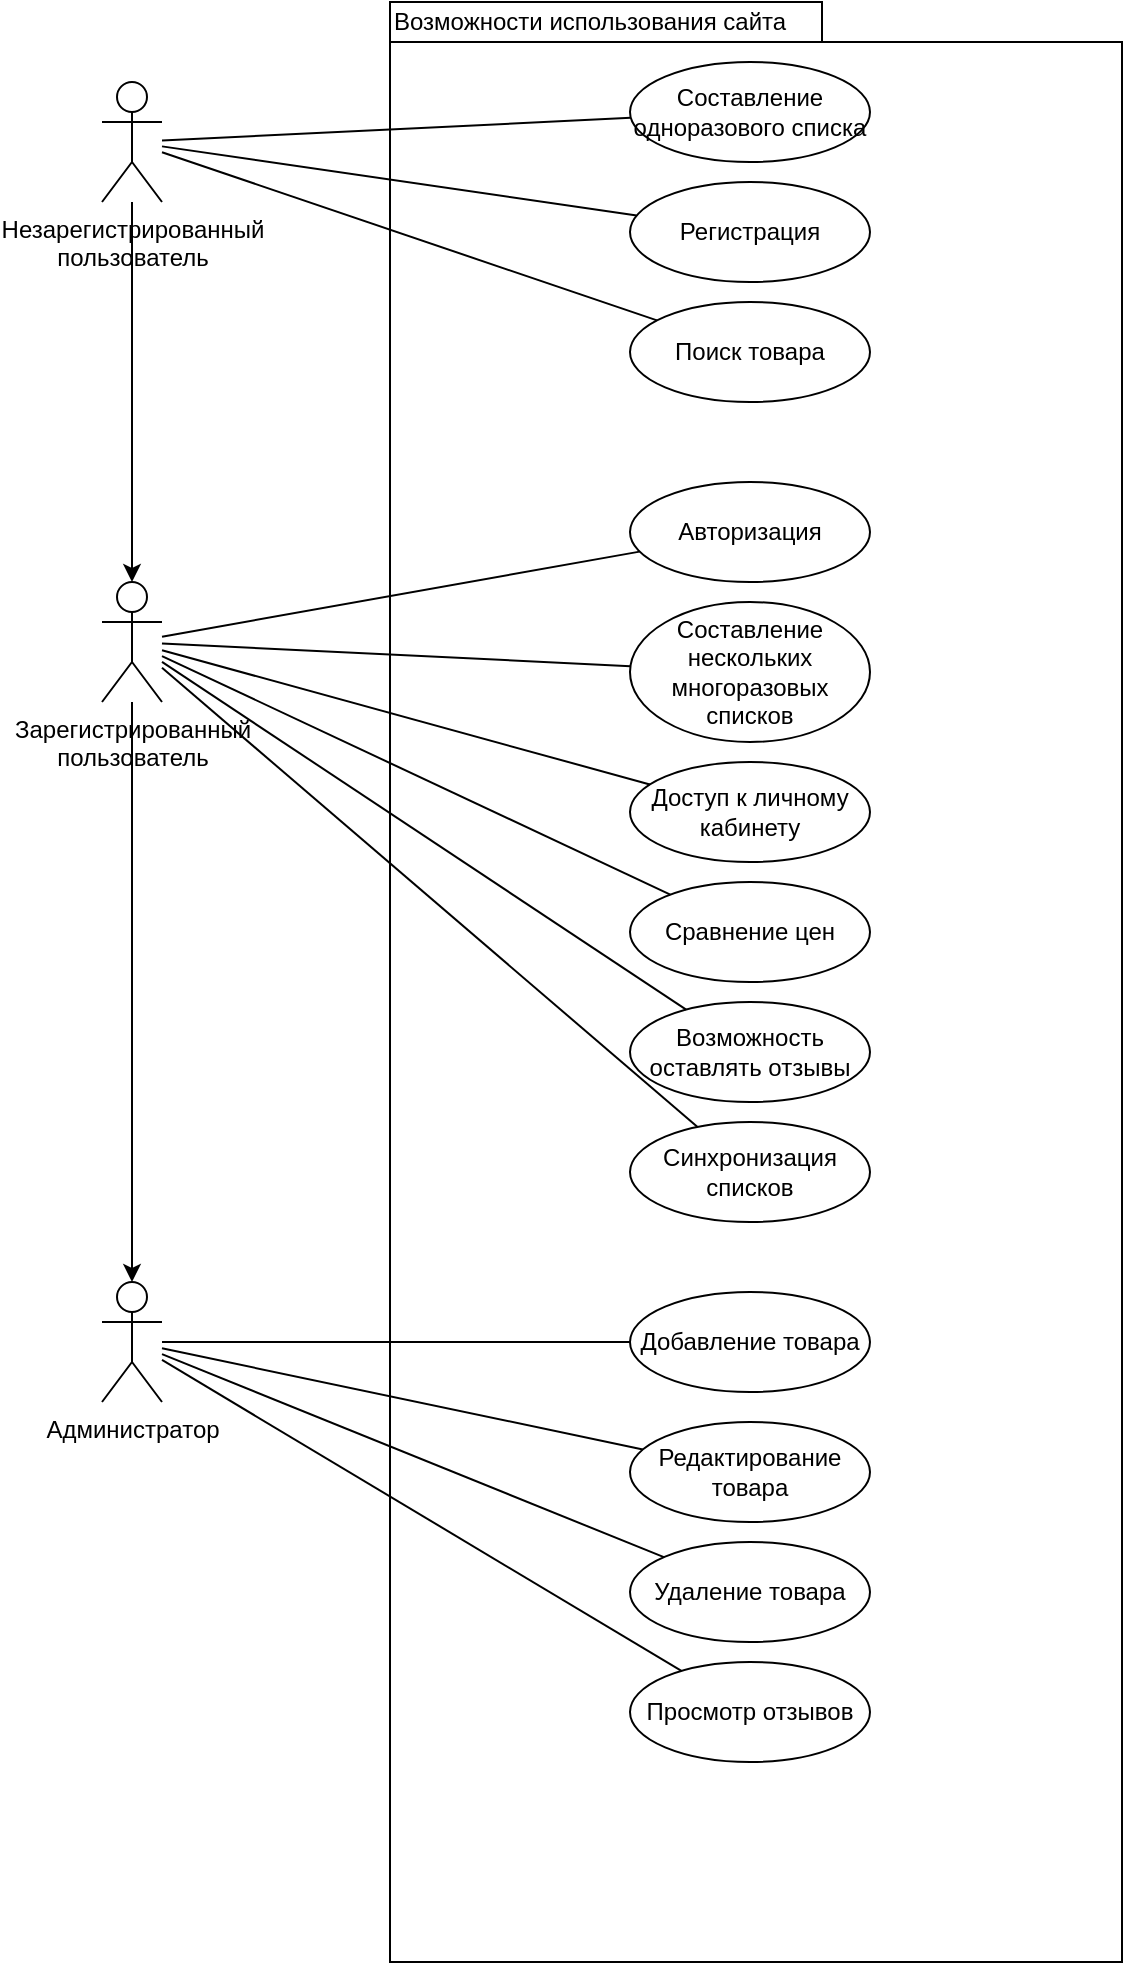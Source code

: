 <mxfile version="13.1.3" type="google"><diagram id="VDQnPZPl0rcz4Quw2LTn" name="Page-1"><mxGraphModel dx="777" dy="765" grid="1" gridSize="10" guides="1" tooltips="1" connect="1" arrows="1" fold="1" page="1" pageScale="1" pageWidth="827" pageHeight="1169" math="0" shadow="0"><root><mxCell id="0"/><mxCell id="1" parent="0"/><mxCell id="-v_7yeCIPSnK0j0gNg2e-1" value="&lt;div&gt;Незарегистрированный &lt;br&gt;&lt;/div&gt;&lt;div&gt;пользователь&lt;/div&gt;" style="shape=umlActor;verticalLabelPosition=bottom;labelBackgroundColor=#ffffff;verticalAlign=top;html=1;outlineConnect=0;" vertex="1" parent="1"><mxGeometry x="210" y="100" width="30" height="60" as="geometry"/></mxCell><mxCell id="-v_7yeCIPSnK0j0gNg2e-2" value="" style="rounded=0;whiteSpace=wrap;html=1;" vertex="1" parent="1"><mxGeometry x="354" y="80" width="366" height="960" as="geometry"/></mxCell><mxCell id="-v_7yeCIPSnK0j0gNg2e-3" value="Возможности использования сайта" style="rounded=0;whiteSpace=wrap;html=1;align=left;" vertex="1" parent="1"><mxGeometry x="354" y="60" width="216" height="20" as="geometry"/></mxCell><mxCell id="-v_7yeCIPSnK0j0gNg2e-4" value="Регистрация" style="ellipse;whiteSpace=wrap;html=1;align=center;" vertex="1" parent="1"><mxGeometry x="474" y="150" width="120" height="50" as="geometry"/></mxCell><mxCell id="-v_7yeCIPSnK0j0gNg2e-6" value="Поиск товара" style="ellipse;whiteSpace=wrap;html=1;align=center;" vertex="1" parent="1"><mxGeometry x="474" y="210" width="120" height="50" as="geometry"/></mxCell><mxCell id="-v_7yeCIPSnK0j0gNg2e-7" value="Составление одноразового списка" style="ellipse;whiteSpace=wrap;html=1;align=center;" vertex="1" parent="1"><mxGeometry x="474" y="90" width="120" height="50" as="geometry"/></mxCell><mxCell id="-v_7yeCIPSnK0j0gNg2e-8" value="" style="endArrow=none;html=1;" edge="1" parent="1" source="-v_7yeCIPSnK0j0gNg2e-1" target="-v_7yeCIPSnK0j0gNg2e-7"><mxGeometry width="50" height="50" relative="1" as="geometry"><mxPoint x="290" y="160" as="sourcePoint"/><mxPoint x="340" y="110" as="targetPoint"/></mxGeometry></mxCell><mxCell id="-v_7yeCIPSnK0j0gNg2e-9" value="" style="endArrow=none;html=1;" edge="1" parent="1" source="-v_7yeCIPSnK0j0gNg2e-1" target="-v_7yeCIPSnK0j0gNg2e-4"><mxGeometry width="50" height="50" relative="1" as="geometry"><mxPoint x="290" y="240" as="sourcePoint"/><mxPoint x="340" y="190" as="targetPoint"/></mxGeometry></mxCell><mxCell id="-v_7yeCIPSnK0j0gNg2e-10" value="" style="endArrow=none;html=1;" edge="1" parent="1" source="-v_7yeCIPSnK0j0gNg2e-1" target="-v_7yeCIPSnK0j0gNg2e-6"><mxGeometry width="50" height="50" relative="1" as="geometry"><mxPoint x="300" y="250" as="sourcePoint"/><mxPoint x="350" y="200" as="targetPoint"/></mxGeometry></mxCell><mxCell id="-v_7yeCIPSnK0j0gNg2e-11" value="&lt;div&gt;Зарегистрированный&lt;/div&gt;&lt;div&gt; пользователь&lt;/div&gt;" style="shape=umlActor;verticalLabelPosition=bottom;labelBackgroundColor=#ffffff;verticalAlign=top;html=1;outlineConnect=0;align=center;" vertex="1" parent="1"><mxGeometry x="210" y="350" width="30" height="60" as="geometry"/></mxCell><mxCell id="-v_7yeCIPSnK0j0gNg2e-13" value="Авторизация" style="ellipse;whiteSpace=wrap;html=1;align=center;" vertex="1" parent="1"><mxGeometry x="474" y="300" width="120" height="50" as="geometry"/></mxCell><mxCell id="-v_7yeCIPSnK0j0gNg2e-14" value="Составление нескольких многоразовых списков" style="ellipse;whiteSpace=wrap;html=1;align=center;" vertex="1" parent="1"><mxGeometry x="474" y="360" width="120" height="70" as="geometry"/></mxCell><mxCell id="-v_7yeCIPSnK0j0gNg2e-15" value="Доступ к личному кабинету" style="ellipse;whiteSpace=wrap;html=1;align=center;" vertex="1" parent="1"><mxGeometry x="474" y="440" width="120" height="50" as="geometry"/></mxCell><mxCell id="-v_7yeCIPSnK0j0gNg2e-17" value="Сравнение цен" style="ellipse;whiteSpace=wrap;html=1;align=center;" vertex="1" parent="1"><mxGeometry x="474" y="500" width="120" height="50" as="geometry"/></mxCell><mxCell id="-v_7yeCIPSnK0j0gNg2e-19" value="Возможность оставлять отзывы" style="ellipse;whiteSpace=wrap;html=1;align=center;" vertex="1" parent="1"><mxGeometry x="474" y="560" width="120" height="50" as="geometry"/></mxCell><mxCell id="-v_7yeCIPSnK0j0gNg2e-20" value="Синхронизация списков" style="ellipse;whiteSpace=wrap;html=1;align=center;" vertex="1" parent="1"><mxGeometry x="474" y="620" width="120" height="50" as="geometry"/></mxCell><mxCell id="-v_7yeCIPSnK0j0gNg2e-21" value="" style="endArrow=none;html=1;" edge="1" parent="1" source="-v_7yeCIPSnK0j0gNg2e-11" target="-v_7yeCIPSnK0j0gNg2e-13"><mxGeometry width="50" height="50" relative="1" as="geometry"><mxPoint x="260" y="560" as="sourcePoint"/><mxPoint x="310" y="510" as="targetPoint"/></mxGeometry></mxCell><mxCell id="-v_7yeCIPSnK0j0gNg2e-22" value="" style="endArrow=none;html=1;" edge="1" parent="1" source="-v_7yeCIPSnK0j0gNg2e-11" target="-v_7yeCIPSnK0j0gNg2e-14"><mxGeometry width="50" height="50" relative="1" as="geometry"><mxPoint x="240" y="580" as="sourcePoint"/><mxPoint x="290" y="530" as="targetPoint"/></mxGeometry></mxCell><mxCell id="-v_7yeCIPSnK0j0gNg2e-23" value="" style="endArrow=none;html=1;" edge="1" parent="1" source="-v_7yeCIPSnK0j0gNg2e-11" target="-v_7yeCIPSnK0j0gNg2e-15"><mxGeometry width="50" height="50" relative="1" as="geometry"><mxPoint x="280" y="550" as="sourcePoint"/><mxPoint x="330" y="500" as="targetPoint"/></mxGeometry></mxCell><mxCell id="-v_7yeCIPSnK0j0gNg2e-24" value="" style="endArrow=none;html=1;" edge="1" parent="1" source="-v_7yeCIPSnK0j0gNg2e-11" target="-v_7yeCIPSnK0j0gNg2e-17"><mxGeometry width="50" height="50" relative="1" as="geometry"><mxPoint x="250" y="530" as="sourcePoint"/><mxPoint x="300" y="480" as="targetPoint"/></mxGeometry></mxCell><mxCell id="-v_7yeCIPSnK0j0gNg2e-25" value="" style="endArrow=none;html=1;" edge="1" parent="1" source="-v_7yeCIPSnK0j0gNg2e-11" target="-v_7yeCIPSnK0j0gNg2e-19"><mxGeometry width="50" height="50" relative="1" as="geometry"><mxPoint x="240" y="560" as="sourcePoint"/><mxPoint x="290" y="510" as="targetPoint"/></mxGeometry></mxCell><mxCell id="-v_7yeCIPSnK0j0gNg2e-26" value="" style="endArrow=none;html=1;" edge="1" parent="1" source="-v_7yeCIPSnK0j0gNg2e-11" target="-v_7yeCIPSnK0j0gNg2e-20"><mxGeometry width="50" height="50" relative="1" as="geometry"><mxPoint x="260" y="550" as="sourcePoint"/><mxPoint x="310" y="500" as="targetPoint"/></mxGeometry></mxCell><mxCell id="-v_7yeCIPSnK0j0gNg2e-27" value="" style="endArrow=classic;html=1;" edge="1" parent="1" source="-v_7yeCIPSnK0j0gNg2e-1" target="-v_7yeCIPSnK0j0gNg2e-11"><mxGeometry width="50" height="50" relative="1" as="geometry"><mxPoint x="180" y="290" as="sourcePoint"/><mxPoint x="230" y="240" as="targetPoint"/></mxGeometry></mxCell><mxCell id="-v_7yeCIPSnK0j0gNg2e-28" value="Администратор" style="shape=umlActor;verticalLabelPosition=bottom;labelBackgroundColor=#ffffff;verticalAlign=top;html=1;outlineConnect=0;align=center;" vertex="1" parent="1"><mxGeometry x="210" y="700" width="30" height="60" as="geometry"/></mxCell><mxCell id="-v_7yeCIPSnK0j0gNg2e-30" value="Добавление товара" style="ellipse;whiteSpace=wrap;html=1;align=center;" vertex="1" parent="1"><mxGeometry x="474" y="705" width="120" height="50" as="geometry"/></mxCell><mxCell id="-v_7yeCIPSnK0j0gNg2e-31" value="" style="endArrow=classic;html=1;" edge="1" parent="1" source="-v_7yeCIPSnK0j0gNg2e-11" target="-v_7yeCIPSnK0j0gNg2e-28"><mxGeometry width="50" height="50" relative="1" as="geometry"><mxPoint x="210" y="620" as="sourcePoint"/><mxPoint x="260" y="570" as="targetPoint"/></mxGeometry></mxCell><mxCell id="-v_7yeCIPSnK0j0gNg2e-32" value="Редактирование товара" style="ellipse;whiteSpace=wrap;html=1;align=center;" vertex="1" parent="1"><mxGeometry x="474" y="770" width="120" height="50" as="geometry"/></mxCell><mxCell id="-v_7yeCIPSnK0j0gNg2e-34" value="Удаление товара" style="ellipse;whiteSpace=wrap;html=1;align=center;" vertex="1" parent="1"><mxGeometry x="474" y="830" width="120" height="50" as="geometry"/></mxCell><mxCell id="-v_7yeCIPSnK0j0gNg2e-35" value="Просмотр отзывов" style="ellipse;whiteSpace=wrap;html=1;align=center;" vertex="1" parent="1"><mxGeometry x="474" y="890" width="120" height="50" as="geometry"/></mxCell><mxCell id="-v_7yeCIPSnK0j0gNg2e-36" value="" style="endArrow=none;html=1;" edge="1" parent="1" source="-v_7yeCIPSnK0j0gNg2e-28" target="-v_7yeCIPSnK0j0gNg2e-30"><mxGeometry width="50" height="50" relative="1" as="geometry"><mxPoint x="280" y="890" as="sourcePoint"/><mxPoint x="330" y="840" as="targetPoint"/></mxGeometry></mxCell><mxCell id="-v_7yeCIPSnK0j0gNg2e-37" value="" style="endArrow=none;html=1;" edge="1" parent="1" source="-v_7yeCIPSnK0j0gNg2e-28" target="-v_7yeCIPSnK0j0gNg2e-32"><mxGeometry width="50" height="50" relative="1" as="geometry"><mxPoint x="270" y="870" as="sourcePoint"/><mxPoint x="320" y="820" as="targetPoint"/></mxGeometry></mxCell><mxCell id="-v_7yeCIPSnK0j0gNg2e-38" value="" style="endArrow=none;html=1;" edge="1" parent="1" source="-v_7yeCIPSnK0j0gNg2e-28" target="-v_7yeCIPSnK0j0gNg2e-34"><mxGeometry width="50" height="50" relative="1" as="geometry"><mxPoint x="250" y="860" as="sourcePoint"/><mxPoint x="300" y="810" as="targetPoint"/></mxGeometry></mxCell><mxCell id="-v_7yeCIPSnK0j0gNg2e-39" value="" style="endArrow=none;html=1;" edge="1" parent="1" source="-v_7yeCIPSnK0j0gNg2e-28" target="-v_7yeCIPSnK0j0gNg2e-35"><mxGeometry width="50" height="50" relative="1" as="geometry"><mxPoint x="270" y="860" as="sourcePoint"/><mxPoint x="320" y="810" as="targetPoint"/></mxGeometry></mxCell></root></mxGraphModel></diagram></mxfile>
